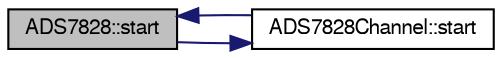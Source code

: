 digraph "ADS7828::start"
{
  edge [fontname="FreeSans",fontsize="10",labelfontname="FreeSans",labelfontsize="10"];
  node [fontname="FreeSans",fontsize="10",shape=record];
  rankdir="LR";
  Node17 [label="ADS7828::start",height=0.2,width=0.4,color="black", fillcolor="grey75", style="filled", fontcolor="black"];
  Node17 -> Node18 [color="midnightblue",fontsize="10",style="solid",fontname="FreeSans"];
  Node18 [label="ADS7828Channel::start",height=0.2,width=0.4,color="black", fillcolor="white", style="filled",URL="$class_a_d_s7828_channel.html#ad9204ca49ffa28e0ea681651a7afcf88",tooltip="Initiate A/D conversion for channel object. "];
  Node18 -> Node17 [color="midnightblue",fontsize="10",style="solid",fontname="FreeSans"];
}
